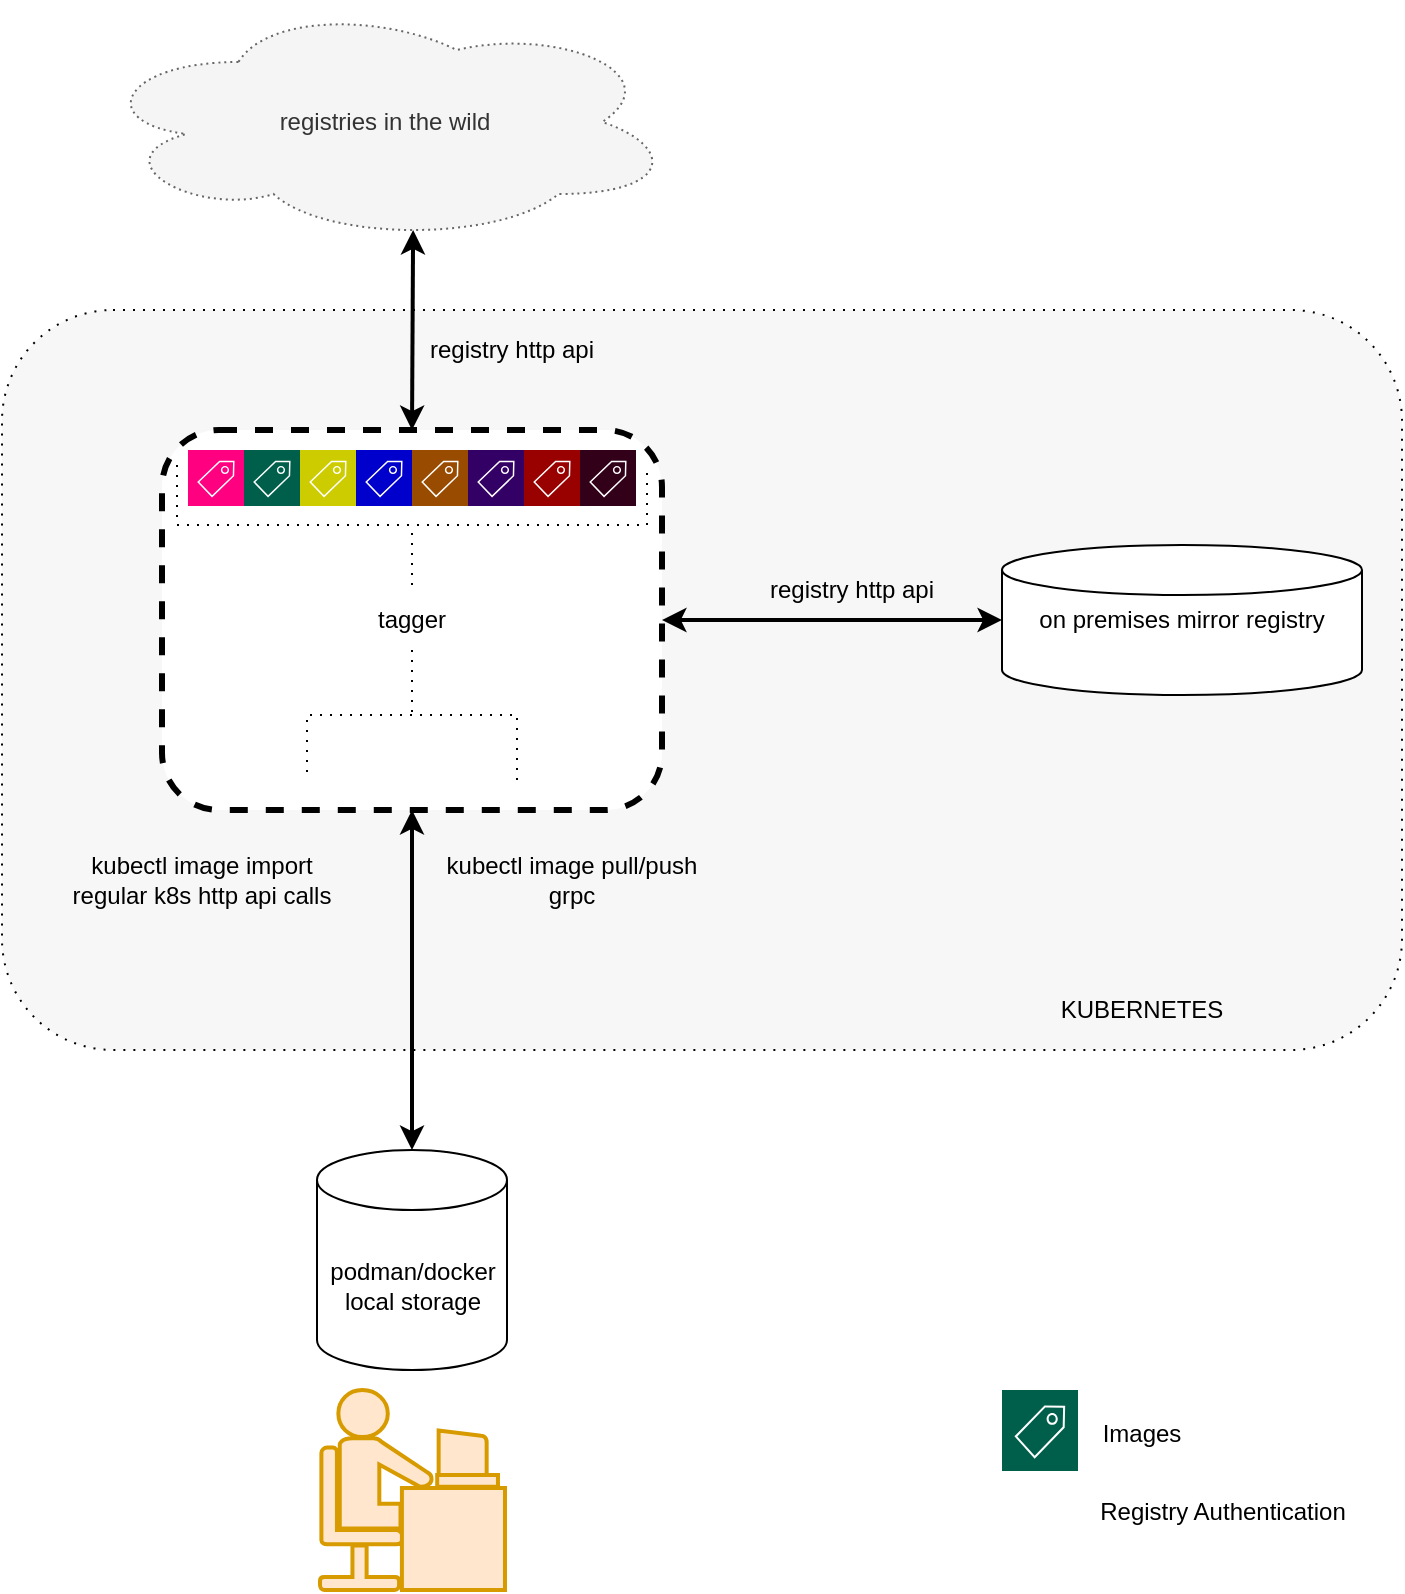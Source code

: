 <mxfile version="16.5.3" type="device"><diagram id="DUUU8IrAwZRKHzKuLp5z" name="Page-1"><mxGraphModel dx="1420" dy="781" grid="1" gridSize="10" guides="1" tooltips="1" connect="1" arrows="1" fold="1" page="1" pageScale="1" pageWidth="850" pageHeight="1100" math="0" shadow="0"><root><mxCell id="0"/><mxCell id="1" parent="0"/><mxCell id="CALvRlTAclBQVFJNI9oO-62" value="" style="rounded=1;whiteSpace=wrap;html=1;dashed=1;dashPattern=1 4;strokeWidth=1;fillColor=#F7F7F7;" parent="1" vertex="1"><mxGeometry x="130" y="260" width="700" height="370" as="geometry"/></mxCell><mxCell id="CALvRlTAclBQVFJNI9oO-52" value="" style="shape=mxgraph.cisco.people.androgenous_person;html=1;pointerEvents=1;dashed=0;strokeColor=#d79b00;strokeWidth=2;verticalLabelPosition=bottom;verticalAlign=top;align=center;outlineConnect=0;dashPattern=1 4;fillColor=#ffe6cc;" parent="1" vertex="1"><mxGeometry x="289" y="800" width="92.5" height="100" as="geometry"/></mxCell><mxCell id="CALvRlTAclBQVFJNI9oO-1" value="tagger" style="rounded=1;whiteSpace=wrap;html=1;dashed=1;strokeWidth=3;" parent="1" vertex="1"><mxGeometry x="210" y="320" width="250" height="190" as="geometry"/></mxCell><mxCell id="CALvRlTAclBQVFJNI9oO-2" value="on premises mirror registry" style="strokeWidth=1;html=1;shape=mxgraph.flowchart.database;whiteSpace=wrap;" parent="1" vertex="1"><mxGeometry x="630" y="377.5" width="180" height="75" as="geometry"/></mxCell><mxCell id="CALvRlTAclBQVFJNI9oO-12" value="" style="endArrow=classic;startArrow=classic;html=1;entryX=0;entryY=0.5;entryDx=0;entryDy=0;entryPerimeter=0;exitX=1;exitY=0.5;exitDx=0;exitDy=0;strokeWidth=2;" parent="1" source="CALvRlTAclBQVFJNI9oO-1" target="CALvRlTAclBQVFJNI9oO-2" edge="1"><mxGeometry width="50" height="50" relative="1" as="geometry"><mxPoint x="400" y="440" as="sourcePoint"/><mxPoint x="450" y="390" as="targetPoint"/></mxGeometry></mxCell><mxCell id="CALvRlTAclBQVFJNI9oO-13" value="registries in the wild" style="ellipse;shape=cloud;whiteSpace=wrap;html=1;dashed=1;dashPattern=1 2;fillColor=#f5f5f5;strokeColor=#666666;fontColor=#333333;" parent="1" vertex="1"><mxGeometry x="175.5" y="106" width="291" height="120" as="geometry"/></mxCell><mxCell id="CALvRlTAclBQVFJNI9oO-18" value="" style="endArrow=classic;startArrow=classic;html=1;exitX=0.5;exitY=0;exitDx=0;exitDy=0;entryX=0.55;entryY=0.95;entryDx=0;entryDy=0;entryPerimeter=0;strokeWidth=2;" parent="1" source="CALvRlTAclBQVFJNI9oO-1" target="CALvRlTAclBQVFJNI9oO-13" edge="1"><mxGeometry width="50" height="50" relative="1" as="geometry"><mxPoint x="290" y="310" as="sourcePoint"/><mxPoint x="340" y="260" as="targetPoint"/></mxGeometry></mxCell><mxCell id="CALvRlTAclBQVFJNI9oO-20" value="podman/docker local storage" style="shape=cylinder3;whiteSpace=wrap;html=1;boundedLbl=1;backgroundOutline=1;size=15;" parent="1" vertex="1"><mxGeometry x="287.5" y="680" width="95" height="110" as="geometry"/></mxCell><mxCell id="CALvRlTAclBQVFJNI9oO-21" value="" style="endArrow=classic;startArrow=classic;html=1;exitX=0.5;exitY=0;exitDx=0;exitDy=0;exitPerimeter=0;entryX=0.5;entryY=1;entryDx=0;entryDy=0;strokeWidth=2;" parent="1" source="CALvRlTAclBQVFJNI9oO-20" target="CALvRlTAclBQVFJNI9oO-1" edge="1"><mxGeometry width="50" height="50" relative="1" as="geometry"><mxPoint x="290" y="450" as="sourcePoint"/><mxPoint x="510" y="600" as="targetPoint"/></mxGeometry></mxCell><mxCell id="CALvRlTAclBQVFJNI9oO-22" value="registry http api" style="text;html=1;strokeColor=none;fillColor=none;align=center;verticalAlign=middle;whiteSpace=wrap;rounded=0;" parent="1" vertex="1"><mxGeometry x="340" y="270" width="90" height="20" as="geometry"/></mxCell><mxCell id="CALvRlTAclBQVFJNI9oO-23" value="registry http api" style="text;html=1;strokeColor=none;fillColor=none;align=center;verticalAlign=middle;whiteSpace=wrap;rounded=0;" parent="1" vertex="1"><mxGeometry x="510" y="390" width="90" height="20" as="geometry"/></mxCell><mxCell id="CALvRlTAclBQVFJNI9oO-24" value="kubectl image pull/push&lt;br&gt;grpc" style="text;html=1;strokeColor=none;fillColor=none;align=center;verticalAlign=middle;whiteSpace=wrap;rounded=0;" parent="1" vertex="1"><mxGeometry x="340" y="530" width="150" height="30" as="geometry"/></mxCell><mxCell id="CALvRlTAclBQVFJNI9oO-40" value="kubectl image import&lt;br&gt;regular k8s http api calls" style="text;html=1;strokeColor=none;fillColor=none;align=center;verticalAlign=middle;whiteSpace=wrap;rounded=0;" parent="1" vertex="1"><mxGeometry x="130" y="527.5" width="200" height="35" as="geometry"/></mxCell><mxCell id="CALvRlTAclBQVFJNI9oO-42" value="" style="pointerEvents=1;shadow=0;dashed=0;html=1;strokeColor=none;labelPosition=center;verticalLabelPosition=bottom;verticalAlign=top;align=center;outlineConnect=0;shape=mxgraph.veeam2.tag;fillColor=#FF0080;" parent="1" vertex="1"><mxGeometry x="223" y="330" width="28.0" height="28.0" as="geometry"/></mxCell><mxCell id="CALvRlTAclBQVFJNI9oO-43" value="" style="pointerEvents=1;shadow=0;dashed=0;html=1;strokeColor=none;fillColor=#005F4B;labelPosition=center;verticalLabelPosition=bottom;verticalAlign=top;align=center;outlineConnect=0;shape=mxgraph.veeam2.tag;" parent="1" vertex="1"><mxGeometry x="251" y="330" width="28.0" height="28.0" as="geometry"/></mxCell><mxCell id="CALvRlTAclBQVFJNI9oO-44" value="" style="pointerEvents=1;shadow=0;dashed=0;html=1;strokeColor=none;labelPosition=center;verticalLabelPosition=bottom;verticalAlign=top;align=center;outlineConnect=0;shape=mxgraph.veeam2.tag;fillColor=#CCCC00;" parent="1" vertex="1"><mxGeometry x="279" y="330" width="28.0" height="28.0" as="geometry"/></mxCell><mxCell id="CALvRlTAclBQVFJNI9oO-45" value="" style="pointerEvents=1;shadow=0;dashed=0;html=1;strokeColor=none;labelPosition=center;verticalLabelPosition=bottom;verticalAlign=top;align=center;outlineConnect=0;shape=mxgraph.veeam2.tag;fillColor=#0000CC;" parent="1" vertex="1"><mxGeometry x="307" y="330" width="28.0" height="28.0" as="geometry"/></mxCell><mxCell id="CALvRlTAclBQVFJNI9oO-46" value="" style="pointerEvents=1;shadow=0;dashed=0;html=1;strokeColor=none;labelPosition=center;verticalLabelPosition=bottom;verticalAlign=top;align=center;outlineConnect=0;shape=mxgraph.veeam2.tag;fillColor=#994C00;" parent="1" vertex="1"><mxGeometry x="335" y="330" width="28.0" height="28.0" as="geometry"/></mxCell><mxCell id="CALvRlTAclBQVFJNI9oO-47" value="" style="pointerEvents=1;shadow=0;dashed=0;html=1;strokeColor=none;labelPosition=center;verticalLabelPosition=bottom;verticalAlign=top;align=center;outlineConnect=0;shape=mxgraph.veeam2.tag;fillColor=#330066;" parent="1" vertex="1"><mxGeometry x="363" y="330" width="28.0" height="28.0" as="geometry"/></mxCell><mxCell id="CALvRlTAclBQVFJNI9oO-48" value="" style="pointerEvents=1;shadow=0;dashed=0;html=1;strokeColor=none;labelPosition=center;verticalLabelPosition=bottom;verticalAlign=top;align=center;outlineConnect=0;shape=mxgraph.veeam2.tag;fillColor=#990000;" parent="1" vertex="1"><mxGeometry x="391" y="330" width="28.0" height="28.0" as="geometry"/></mxCell><mxCell id="CALvRlTAclBQVFJNI9oO-49" value="" style="pointerEvents=1;shadow=0;dashed=0;html=1;strokeColor=none;labelPosition=center;verticalLabelPosition=bottom;verticalAlign=top;align=center;outlineConnect=0;shape=mxgraph.veeam2.tag;fillColor=#33001A;" parent="1" vertex="1"><mxGeometry x="419" y="330" width="28.0" height="28.0" as="geometry"/></mxCell><mxCell id="CALvRlTAclBQVFJNI9oO-50" value="" style="strokeWidth=1;html=1;shape=mxgraph.flowchart.annotation_2;align=left;labelPosition=right;pointerEvents=1;fillColor=#33001A;rotation=-90;dashed=1;dashPattern=1 4;" parent="1" vertex="1"><mxGeometry x="305" y="250" width="60" height="235" as="geometry"/></mxCell><mxCell id="CALvRlTAclBQVFJNI9oO-53" value="" style="shape=image;html=1;verticalAlign=top;verticalLabelPosition=bottom;labelBackgroundColor=#ffffff;imageAspect=0;aspect=fixed;image=https://cdn2.iconfinder.com/data/icons/bitsies/128/Key-128.png;dashed=1;dashPattern=1 4;strokeWidth=1;fillColor=#0000CC;" parent="1" vertex="1"><mxGeometry x="305" y="480" width="20" height="20" as="geometry"/></mxCell><mxCell id="CALvRlTAclBQVFJNI9oO-54" value="" style="shape=image;html=1;verticalAlign=top;verticalLabelPosition=bottom;labelBackgroundColor=#ffffff;imageAspect=0;aspect=fixed;image=https://cdn2.iconfinder.com/data/icons/bitsies/128/Key-128.png;dashed=1;dashPattern=1 4;strokeWidth=1;fillColor=#0000CC;" parent="1" vertex="1"><mxGeometry x="325" y="480" width="20" height="20" as="geometry"/></mxCell><mxCell id="CALvRlTAclBQVFJNI9oO-55" value="" style="shape=image;html=1;verticalAlign=top;verticalLabelPosition=bottom;labelBackgroundColor=#ffffff;imageAspect=0;aspect=fixed;image=https://cdn2.iconfinder.com/data/icons/bitsies/128/Key-128.png;dashed=1;dashPattern=1 4;strokeWidth=1;fillColor=#0000CC;" parent="1" vertex="1"><mxGeometry x="345" y="480" width="20" height="20" as="geometry"/></mxCell><mxCell id="CALvRlTAclBQVFJNI9oO-56" value="" style="strokeWidth=1;html=1;shape=mxgraph.flowchart.annotation_2;align=left;labelPosition=right;pointerEvents=1;fillColor=#33001A;rotation=90;dashed=1;dashPattern=1 4;" parent="1" vertex="1"><mxGeometry x="302.5" y="410" width="65" height="105" as="geometry"/></mxCell><mxCell id="CALvRlTAclBQVFJNI9oO-57" value="" style="pointerEvents=1;shadow=0;dashed=0;html=1;strokeColor=none;fillColor=#005F4B;labelPosition=center;verticalLabelPosition=bottom;verticalAlign=top;align=center;outlineConnect=0;shape=mxgraph.veeam2.tag;" parent="1" vertex="1"><mxGeometry x="630" y="800" width="38" height="40.5" as="geometry"/></mxCell><mxCell id="CALvRlTAclBQVFJNI9oO-58" value="" style="shape=image;html=1;verticalAlign=top;verticalLabelPosition=bottom;labelBackgroundColor=#ffffff;imageAspect=0;aspect=fixed;image=https://cdn2.iconfinder.com/data/icons/bitsies/128/Key-128.png;dashed=1;dashPattern=1 4;strokeWidth=1;fillColor=#0000CC;" parent="1" vertex="1"><mxGeometry x="634" y="844" width="34" height="34" as="geometry"/></mxCell><mxCell id="CALvRlTAclBQVFJNI9oO-59" value="Images" style="text;html=1;strokeColor=none;fillColor=none;align=center;verticalAlign=middle;whiteSpace=wrap;rounded=0;dashed=1;dashPattern=1 4;" parent="1" vertex="1"><mxGeometry x="680" y="811.5" width="40" height="20" as="geometry"/></mxCell><mxCell id="CALvRlTAclBQVFJNI9oO-60" value="Registry Authentication" style="text;html=1;align=center;verticalAlign=middle;resizable=0;points=[];autosize=1;" parent="1" vertex="1"><mxGeometry x="670" y="851" width="140" height="20" as="geometry"/></mxCell><mxCell id="CALvRlTAclBQVFJNI9oO-63" value="KUBERNETES" style="text;html=1;strokeColor=none;fillColor=none;align=center;verticalAlign=middle;whiteSpace=wrap;rounded=0;dashed=1;dashPattern=1 4;" parent="1" vertex="1"><mxGeometry x="680" y="600" width="40" height="20" as="geometry"/></mxCell></root></mxGraphModel></diagram></mxfile>